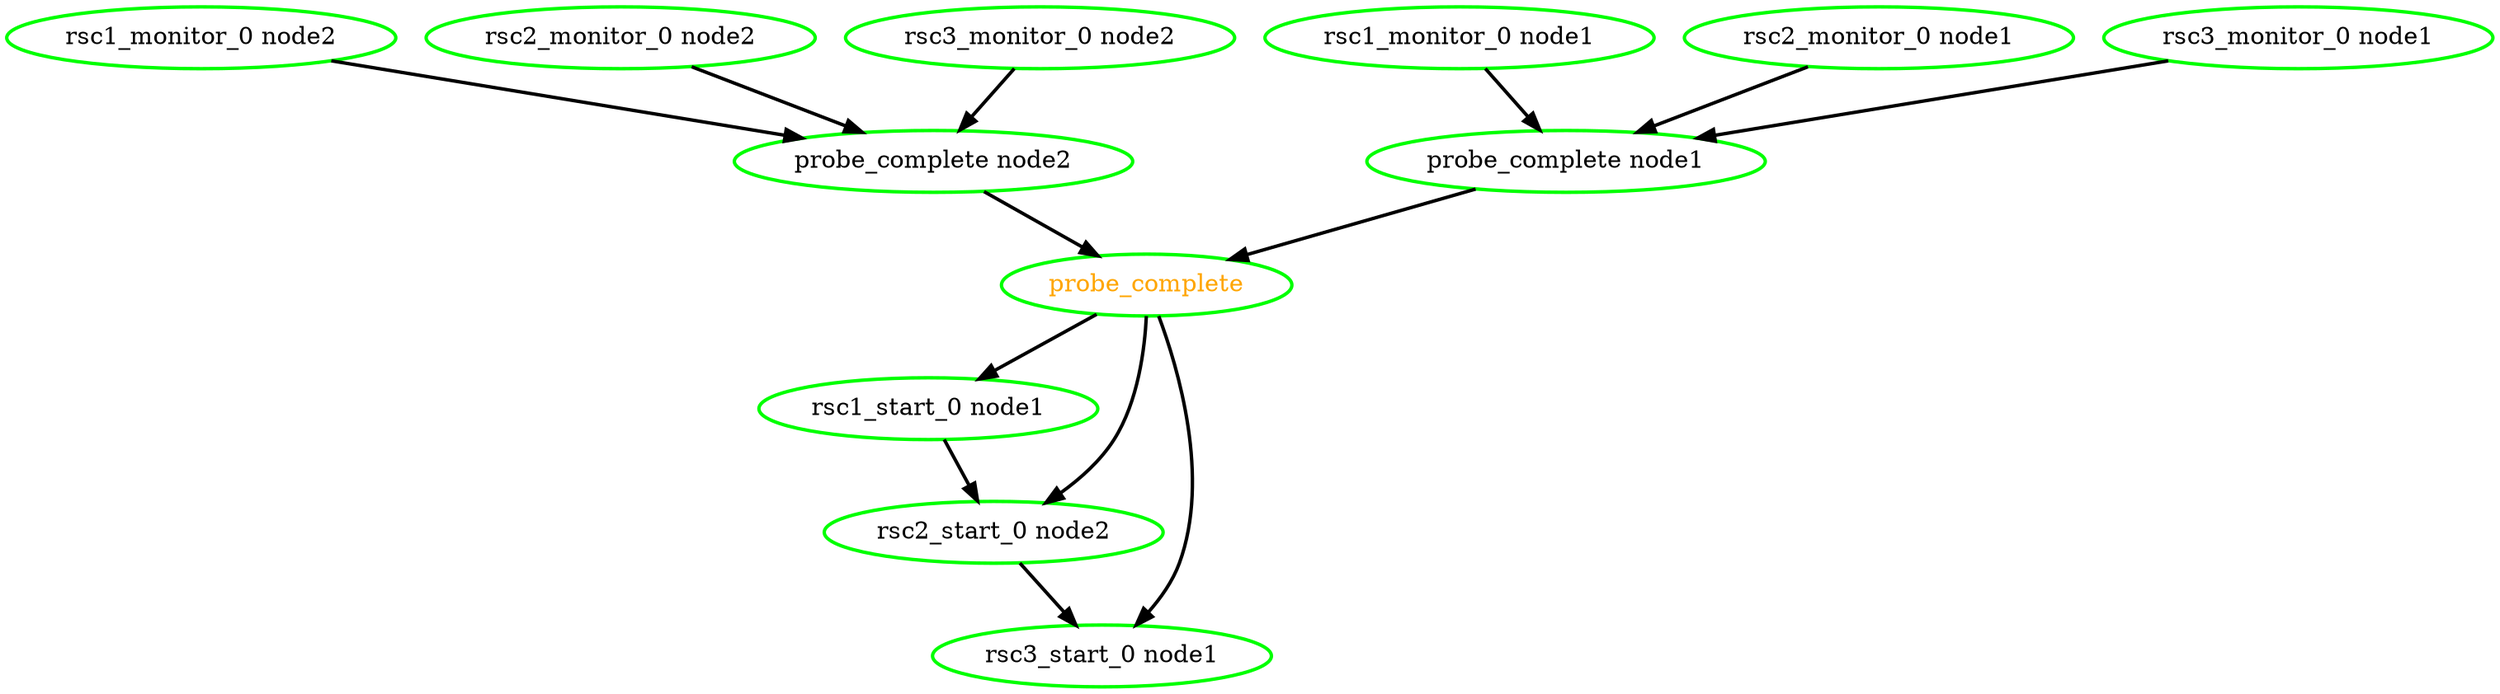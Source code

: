 digraph "g" {
"probe_complete node1" -> "probe_complete" [ style = bold]
"probe_complete node1" [ style=bold color="green" fontcolor="black"  ]
"probe_complete node2" -> "probe_complete" [ style = bold]
"probe_complete node2" [ style=bold color="green" fontcolor="black"  ]
"probe_complete" -> "rsc1_start_0 node1" [ style = bold]
"probe_complete" -> "rsc2_start_0 node2" [ style = bold]
"probe_complete" -> "rsc3_start_0 node1" [ style = bold]
"probe_complete" [ style=bold color="green" fontcolor="orange"  ]
"rsc1_monitor_0 node1" -> "probe_complete node1" [ style = bold]
"rsc1_monitor_0 node1" [ style=bold color="green" fontcolor="black"  ]
"rsc1_monitor_0 node2" -> "probe_complete node2" [ style = bold]
"rsc1_monitor_0 node2" [ style=bold color="green" fontcolor="black"  ]
"rsc1_start_0 node1" -> "rsc2_start_0 node2" [ style = bold]
"rsc1_start_0 node1" [ style=bold color="green" fontcolor="black"  ]
"rsc2_monitor_0 node1" -> "probe_complete node1" [ style = bold]
"rsc2_monitor_0 node1" [ style=bold color="green" fontcolor="black"  ]
"rsc2_monitor_0 node2" -> "probe_complete node2" [ style = bold]
"rsc2_monitor_0 node2" [ style=bold color="green" fontcolor="black"  ]
"rsc2_start_0 node2" -> "rsc3_start_0 node1" [ style = bold]
"rsc2_start_0 node2" [ style=bold color="green" fontcolor="black"  ]
"rsc3_monitor_0 node1" -> "probe_complete node1" [ style = bold]
"rsc3_monitor_0 node1" [ style=bold color="green" fontcolor="black"  ]
"rsc3_monitor_0 node2" -> "probe_complete node2" [ style = bold]
"rsc3_monitor_0 node2" [ style=bold color="green" fontcolor="black"  ]
"rsc3_start_0 node1" [ style=bold color="green" fontcolor="black"  ]
}
